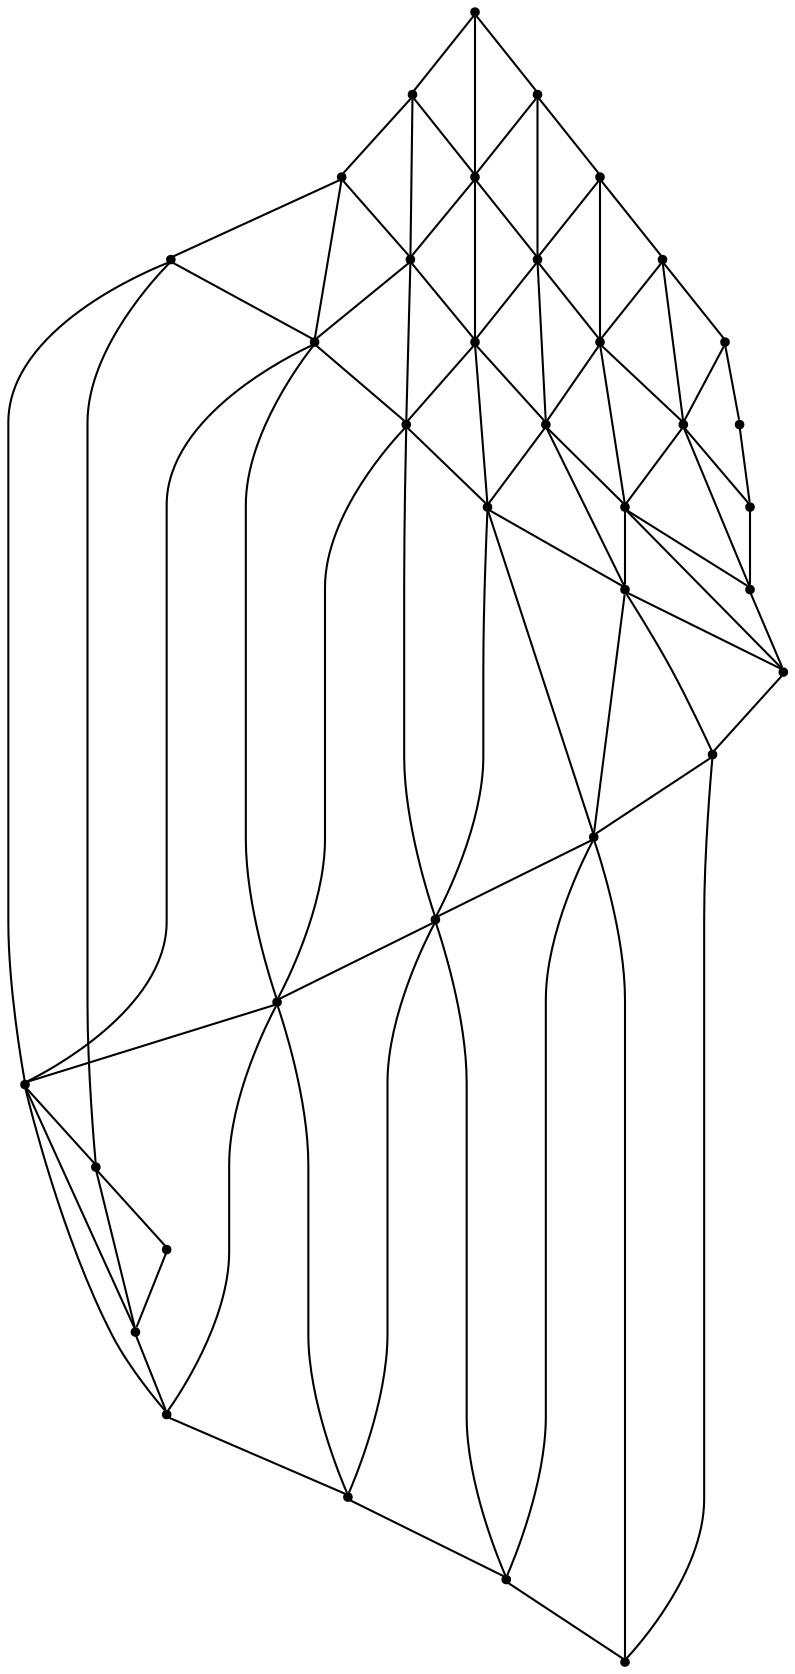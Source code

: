 graph {
  node [shape=point,comment="{\"directed\":false,\"doi\":\"10.4230/LIPIcs.GD.2024.3\",\"figure\":\"4\"}"]

  v0 [pos="1373.3270540060385,2036.6231842387506"]
  v1 [pos="1412.2147432016316,2104.66047883623"]
  v2 [pos="1451.102432397225,2172.6975191115016"]
  v3 [pos="1489.9902487844256,2240.7348137089816"]
  v4 [pos="1528.877937980019,2308.771853984253"]
  v5 [pos="1567.765627175612,2376.809148581733"]
  v6 [pos="1489.9902487844256,2376.809148581733"]
  v7 [pos="1217.7761700320577,2036.6231842387506"]
  v8 [pos="1256.6638592276513,2104.66047883623"]
  v9 [pos="1295.5516756148518,2172.6975191115016"]
  v10 [pos="1334.4393648104449,2240.7348137089816"]
  v11 [pos="1373.3270540060382,2308.771853984253"]
  v12 [pos="1412.2147432016316,2376.809148581733"]
  v13 [pos="1451.1024323972247,2308.7718539842526"]
  v14 [pos="1140.0007916408713,2036.6231842387506"]
  v15 [pos="1178.8884808364644,2104.6604788362306"]
  v16 [pos="1217.7761700320577,2172.6975191115016"]
  v17 [pos="1256.6638592276508,2240.734813708982"]
  v18 [pos="1295.5516756148518,2308.771853984253"]
  v19 [pos="1334.439364810445,2376.809148581733"]
  v20 [pos="1412.2147432016316,2240.7348137089816"]
  v21 [pos="1295.5516756148518,2036.6231842387506"]
  v22 [pos="1373.3270540060385,2172.6975191115016"]
  v23 [pos="1334.439364810445,2104.66047883623"]
  v24 [pos="1062.2253973507338,2036.6231842387506"]
  v25 [pos="1101.113102445278,2104.6604788362306"]
  v26 [pos="1140.0007916408713,2172.6975191115016"]
  v27 [pos="1178.8884808364646,2240.7348137089816"]
  v28 [pos="1217.7761700320575,2308.7718539842526"]
  v29 [pos="1256.663859227651,2376.809148581733"]
  v30 [pos="984.4498917679398,2036.6231842387506"]
  v31 [pos="1023.3376445593367,2104.66047883623"]
  v32 [pos="1062.2253973507336,2172.6975191115016"]
  v33 [pos="1101.113102445278,2240.734813708982"]
  v34 [pos="1140.000791640871,2308.771853984253"]
  v35 [pos="1178.8884808364646,2376.809148581733"]

  v1 -- v0 [id="-2",pos="1412.2147432016316,2104.66047883623 1373.3270540060385,2036.6231842387506 1373.3270540060385,2036.6231842387506 1373.3270540060385,2036.6231842387506"]
  v30 -- v24 [id="-4",pos="984.4498917679398,2036.6231842387506 1062.2253973507338,2036.6231842387506 1062.2253973507338,2036.6231842387506 1062.2253973507338,2036.6231842387506"]
  v24 -- v14 [id="-5",pos="1062.2253973507338,2036.6231842387506 1140.0007916408713,2036.6231842387506 1140.0007916408713,2036.6231842387506 1140.0007916408713,2036.6231842387506"]
  v14 -- v7 [id="-6",pos="1140.0007916408713,2036.6231842387506 1217.7761700320577,2036.6231842387506 1217.7761700320577,2036.6231842387506 1217.7761700320577,2036.6231842387506"]
  v7 -- v21 [id="-7",pos="1217.7761700320577,2036.6231842387506 1295.5516756148518,2036.6231842387506 1295.5516756148518,2036.6231842387506 1295.5516756148518,2036.6231842387506"]
  v21 -- v0 [id="-8",pos="1295.5516756148518,2036.6231842387506 1373.3270540060385,2036.6231842387506 1373.3270540060385,2036.6231842387506 1373.3270540060385,2036.6231842387506"]
  v31 -- v25 [id="-11",pos="1023.3376445593367,2104.66047883623 1101.113102445278,2104.6604788362306 1101.113102445278,2104.6604788362306 1101.113102445278,2104.6604788362306"]
  v25 -- v15 [id="-12",pos="1101.113102445278,2104.6604788362306 1178.8884808364644,2104.6604788362306 1178.8884808364644,2104.6604788362306 1178.8884808364644,2104.6604788362306"]
  v15 -- v8 [id="-13",pos="1178.8884808364644,2104.6604788362306 1256.6638592276513,2104.66047883623 1256.6638592276513,2104.66047883623 1256.6638592276513,2104.66047883623"]
  v8 -- v23 [id="-14",pos="1256.6638592276513,2104.66047883623 1334.439364810445,2104.66047883623 1334.439364810445,2104.66047883623 1334.439364810445,2104.66047883623"]
  v23 -- v1 [id="-15",pos="1334.439364810445,2104.66047883623 1412.2147432016316,2104.66047883623 1412.2147432016316,2104.66047883623 1412.2147432016316,2104.66047883623"]
  v32 -- v26 [id="-18",pos="1062.2253973507336,2172.6975191115016 1140.0007916408713,2172.6975191115016 1140.0007916408713,2172.6975191115016 1140.0007916408713,2172.6975191115016"]
  v26 -- v16 [id="-19",pos="1140.0007916408713,2172.6975191115016 1217.7761700320577,2172.6975191115016 1217.7761700320577,2172.6975191115016 1217.7761700320577,2172.6975191115016"]
  v16 -- v9 [id="-20",pos="1217.7761700320577,2172.6975191115016 1295.5516756148518,2172.6975191115016 1295.5516756148518,2172.6975191115016 1295.5516756148518,2172.6975191115016"]
  v9 -- v22 [id="-21",pos="1295.5516756148518,2172.6975191115016 1373.3270540060385,2172.6975191115016 1373.3270540060385,2172.6975191115016 1373.3270540060385,2172.6975191115016"]
  v22 -- v2 [id="-22",pos="1373.3270540060385,2172.6975191115016 1451.102432397225,2172.6975191115016 1451.102432397225,2172.6975191115016 1451.102432397225,2172.6975191115016"]
  v32 -- v25 [id="-25",pos="1062.2253973507336,2172.6975191115016 1101.113102445278,2104.6604788362306 1101.113102445278,2104.6604788362306 1101.113102445278,2104.6604788362306"]
  v25 -- v14 [id="-26",pos="1101.113102445278,2104.6604788362306 1140.0007916408713,2036.6231842387506 1140.0007916408713,2036.6231842387506 1140.0007916408713,2036.6231842387506"]
  v33 -- v27 [id="-29",pos="1101.113102445278,2240.734813708982 1178.8884808364646,2240.7348137089816 1178.8884808364646,2240.7348137089816 1178.8884808364646,2240.7348137089816"]
  v27 -- v17 [id="-30",pos="1178.8884808364646,2240.7348137089816 1256.6638592276508,2240.734813708982 1256.6638592276508,2240.734813708982 1256.6638592276508,2240.734813708982"]
  v17 -- v10 [id="-31",pos="1256.6638592276508,2240.734813708982 1334.4393648104449,2240.7348137089816 1334.4393648104449,2240.7348137089816 1334.4393648104449,2240.7348137089816"]
  v10 -- v20 [id="-32",pos="1334.4393648104449,2240.7348137089816 1412.2147432016316,2240.7348137089816 1412.2147432016316,2240.7348137089816 1412.2147432016316,2240.7348137089816"]
  v20 -- v3 [id="-33",pos="1412.2147432016316,2240.7348137089816 1489.9902487844256,2240.7348137089816 1489.9902487844256,2240.7348137089816 1489.9902487844256,2240.7348137089816"]
  v33 -- v26 [id="-36",pos="1101.113102445278,2240.734813708982 1140.0007916408713,2172.6975191115016 1140.0007916408713,2172.6975191115016 1140.0007916408713,2172.6975191115016"]
  v26 -- v15 [id="-37",pos="1140.0007916408713,2172.6975191115016 1178.8884808364644,2104.6604788362306 1178.8884808364644,2104.6604788362306 1178.8884808364644,2104.6604788362306"]
  v15 -- v7 [id="-38",pos="1178.8884808364644,2104.6604788362306 1217.7761700320577,2036.6231842387506 1217.7761700320577,2036.6231842387506 1217.7761700320577,2036.6231842387506"]
  v34 -- v28 [id="-41",pos="1140.000791640871,2308.771853984253 1217.7761700320575,2308.7718539842526 1217.7761700320575,2308.7718539842526 1217.7761700320575,2308.7718539842526"]
  v28 -- v18 [id="-42",pos="1217.7761700320575,2308.7718539842526 1295.5516756148518,2308.771853984253 1295.5516756148518,2308.771853984253 1295.5516756148518,2308.771853984253"]
  v18 -- v11 [id="-43",pos="1295.5516756148518,2308.771853984253 1373.3270540060382,2308.771853984253 1373.3270540060382,2308.771853984253 1373.3270540060382,2308.771853984253"]
  v11 -- v13 [id="-44",pos="1373.3270540060382,2308.771853984253 1451.1024323972247,2308.7718539842526 1451.1024323972247,2308.7718539842526 1451.1024323972247,2308.7718539842526"]
  v13 -- v4 [id="-45",pos="1451.1024323972247,2308.7718539842526 1528.877937980019,2308.771853984253 1528.877937980019,2308.771853984253 1528.877937980019,2308.771853984253"]
  v34 -- v27 [id="-48",pos="1140.000791640871,2308.771853984253 1178.8884808364646,2240.7348137089816 1178.8884808364646,2240.7348137089816 1178.8884808364646,2240.7348137089816"]
  v27 -- v16 [id="-49",pos="1178.8884808364646,2240.7348137089816 1217.7761700320577,2172.6975191115016 1217.7761700320577,2172.6975191115016 1217.7761700320577,2172.6975191115016"]
  v16 -- v8 [id="-50",pos="1217.7761700320577,2172.6975191115016 1256.6638592276513,2104.66047883623 1256.6638592276513,2104.66047883623 1256.6638592276513,2104.66047883623"]
  v8 -- v21 [id="-51",pos="1256.6638592276513,2104.66047883623 1295.5516756148518,2036.6231842387506 1295.5516756148518,2036.6231842387506 1295.5516756148518,2036.6231842387506"]
  v35 -- v29 [id="-53",pos="1178.8884808364646,2376.809148581733 1256.663859227651,2376.809148581733 1256.663859227651,2376.809148581733 1256.663859227651,2376.809148581733"]
  v29 -- v19 [id="-54",pos="1256.663859227651,2376.809148581733 1334.439364810445,2376.809148581733 1334.439364810445,2376.809148581733 1334.439364810445,2376.809148581733"]
  v19 -- v12 [id="-55",pos="1334.439364810445,2376.809148581733 1412.2147432016316,2376.809148581733 1412.2147432016316,2376.809148581733 1412.2147432016316,2376.809148581733"]
  v12 -- v6 [id="-56",pos="1412.2147432016316,2376.809148581733 1489.9902487844256,2376.809148581733 1489.9902487844256,2376.809148581733 1489.9902487844256,2376.809148581733"]
  v6 -- v5 [id="-57",pos="1489.9902487844256,2376.809148581733 1567.765627175612,2376.809148581733 1567.765627175612,2376.809148581733 1567.765627175612,2376.809148581733"]
  v17 -- v9 [id="-60",pos="1256.6638592276508,2240.734813708982 1295.5516756148518,2172.6975191115016 1295.5516756148518,2172.6975191115016 1295.5516756148518,2172.6975191115016"]
  v28 -- v17 [id="-62",pos="1217.7761700320575,2308.7718539842526 1256.6638592276508,2240.734813708982 1256.6638592276508,2240.734813708982 1256.6638592276508,2240.734813708982"]
  v35 -- v34 [id="-64",pos="1178.8884808364646,2376.809148581733 1140.000791640871,2308.771853984253 1140.000791640871,2308.771853984253 1140.000791640871,2308.771853984253"]
  v34 -- v33 [id="-65",pos="1140.000791640871,2308.771853984253 1101.113102445278,2240.734813708982 1101.113102445278,2240.734813708982 1101.113102445278,2240.734813708982"]
  v33 -- v32 [id="-66",pos="1101.113102445278,2240.734813708982 1062.2253973507336,2172.6975191115016 1062.2253973507336,2172.6975191115016 1062.2253973507336,2172.6975191115016"]
  v32 -- v31 [id="-67",pos="1062.2253973507336,2172.6975191115016 1023.3376445593367,2104.66047883623 1023.3376445593367,2104.66047883623 1023.3376445593367,2104.66047883623"]
  v31 -- v30 [id="-68",pos="1023.3376445593367,2104.66047883623 984.4498917679398,2036.6231842387506 984.4498917679398,2036.6231842387506 984.4498917679398,2036.6231842387506"]
  v29 -- v18 [id="-71",pos="1256.663859227651,2376.809148581733 1295.5516756148518,2308.771853984253 1295.5516756148518,2308.771853984253 1295.5516756148518,2308.771853984253"]
  v18 -- v10 [id="-72",pos="1295.5516756148518,2308.771853984253 1334.4393648104449,2240.7348137089816 1334.4393648104449,2240.7348137089816 1334.4393648104449,2240.7348137089816"]
  v10 -- v22 [id="-73",pos="1334.4393648104449,2240.7348137089816 1373.3270540060385,2172.6975191115016 1373.3270540060385,2172.6975191115016 1373.3270540060385,2172.6975191115016"]
  v22 -- v1 [id="-74",pos="1373.3270540060385,2172.6975191115016 1412.2147432016316,2104.66047883623 1412.2147432016316,2104.66047883623 1412.2147432016316,2104.66047883623"]
  v29 -- v28 [id="-77",pos="1256.663859227651,2376.809148581733 1217.7761700320575,2308.7718539842526 1217.7761700320575,2308.7718539842526 1217.7761700320575,2308.7718539842526"]
  v28 -- v27 [id="-78",pos="1217.7761700320575,2308.7718539842526 1178.8884808364646,2240.7348137089816 1178.8884808364646,2240.7348137089816 1178.8884808364646,2240.7348137089816"]
  v27 -- v26 [id="-79",pos="1178.8884808364646,2240.7348137089816 1140.0007916408713,2172.6975191115016 1140.0007916408713,2172.6975191115016 1140.0007916408713,2172.6975191115016"]
  v26 -- v25 [id="-80",pos="1140.0007916408713,2172.6975191115016 1101.113102445278,2104.6604788362306 1101.113102445278,2104.6604788362306 1101.113102445278,2104.6604788362306"]
  v25 -- v24 [id="-81",pos="1101.113102445278,2104.6604788362306 1062.2253973507338,2036.6231842387506 1062.2253973507338,2036.6231842387506 1062.2253973507338,2036.6231842387506"]
  v21 -- v23 [id="-84",pos="1295.5516756148518,2036.6231842387506 1334.439364810445,2104.66047883623 1334.439364810445,2104.66047883623 1334.439364810445,2104.66047883623"]
  v23 -- v22 [id="-85",pos="1334.439364810445,2104.66047883623 1373.3270540060385,2172.6975191115016 1373.3270540060385,2172.6975191115016 1373.3270540060385,2172.6975191115016"]
  v22 -- v20 [id="-86",pos="1373.3270540060385,2172.6975191115016 1412.2147432016316,2240.7348137089816 1412.2147432016316,2240.7348137089816 1412.2147432016316,2240.7348137089816"]
  v20 -- v13 [id="-87",pos="1412.2147432016316,2240.7348137089816 1451.1024323972247,2308.7718539842526 1451.1024323972247,2308.7718539842526 1451.1024323972247,2308.7718539842526"]
  v13 -- v6 [id="-88",pos="1451.1024323972247,2308.7718539842526 1489.9902487844256,2376.809148581733 1489.9902487844256,2376.809148581733 1489.9902487844256,2376.809148581733"]
  v19 -- v11 [id="-92",pos="1334.439364810445,2376.809148581733 1373.3270540060382,2308.771853984253 1373.3270540060382,2308.771853984253 1373.3270540060382,2308.771853984253"]
  v11 -- v20 [id="-93",pos="1373.3270540060382,2308.771853984253 1412.2147432016316,2240.7348137089816 1412.2147432016316,2240.7348137089816 1412.2147432016316,2240.7348137089816"]
  v20 -- v2 [id="-94",pos="1412.2147432016316,2240.7348137089816 1451.102432397225,2172.6975191115016 1451.102432397225,2172.6975191115016 1451.102432397225,2172.6975191115016"]
  v19 -- v18 [id="-97",pos="1334.439364810445,2376.809148581733 1295.5516756148518,2308.771853984253 1295.5516756148518,2308.771853984253 1295.5516756148518,2308.771853984253"]
  v18 -- v17 [id="-98",pos="1295.5516756148518,2308.771853984253 1256.6638592276508,2240.734813708982 1256.6638592276508,2240.734813708982 1256.6638592276508,2240.734813708982"]
  v17 -- v16 [id="-99",pos="1256.6638592276508,2240.734813708982 1217.7761700320577,2172.6975191115016 1217.7761700320577,2172.6975191115016 1217.7761700320577,2172.6975191115016"]
  v16 -- v15 [id="-100",pos="1217.7761700320577,2172.6975191115016 1178.8884808364644,2104.6604788362306 1178.8884808364644,2104.6604788362306 1178.8884808364644,2104.6604788362306"]
  v15 -- v14 [id="-101",pos="1178.8884808364644,2104.6604788362306 1140.0007916408713,2036.6231842387506 1140.0007916408713,2036.6231842387506 1140.0007916408713,2036.6231842387506"]
  v12 -- v13 [id="-104",pos="1412.2147432016316,2376.809148581733 1451.1024323972247,2308.7718539842526 1451.1024323972247,2308.7718539842526 1451.1024323972247,2308.7718539842526"]
  v13 -- v3 [id="-105",pos="1451.1024323972247,2308.7718539842526 1489.9902487844256,2240.7348137089816 1489.9902487844256,2240.7348137089816 1489.9902487844256,2240.7348137089816"]
  v9 -- v23 [id="-107",pos="1295.5516756148518,2172.6975191115016 1334.439364810445,2104.66047883623 1334.439364810445,2104.66047883623 1334.439364810445,2104.66047883623"]
  v12 -- v11 [id="-109",pos="1412.2147432016316,2376.809148581733 1373.3270540060382,2308.771853984253 1373.3270540060382,2308.771853984253 1373.3270540060382,2308.771853984253"]
  v11 -- v10 [id="-110",pos="1373.3270540060382,2308.771853984253 1334.4393648104449,2240.7348137089816 1334.4393648104449,2240.7348137089816 1334.4393648104449,2240.7348137089816"]
  v10 -- v9 [id="-111",pos="1334.4393648104449,2240.7348137089816 1295.5516756148518,2172.6975191115016 1295.5516756148518,2172.6975191115016 1295.5516756148518,2172.6975191115016"]
  v9 -- v8 [id="-112",pos="1295.5516756148518,2172.6975191115016 1256.6638592276513,2104.66047883623 1256.6638592276513,2104.66047883623 1256.6638592276513,2104.66047883623"]
  v8 -- v7 [id="-113",pos="1256.6638592276513,2104.66047883623 1217.7761700320577,2036.6231842387506 1217.7761700320577,2036.6231842387506 1217.7761700320577,2036.6231842387506"]
  v6 -- v4 [id="-116",pos="1489.9902487844256,2376.809148581733 1528.877937980019,2308.771853984253 1528.877937980019,2308.771853984253 1528.877937980019,2308.771853984253"]
  v5 -- v4 [id="-121",pos="1567.765627175612,2376.809148581733 1528.877937980019,2308.771853984253 1528.877937980019,2308.771853984253 1528.877937980019,2308.771853984253"]
  v4 -- v3 [id="-122",pos="1528.877937980019,2308.771853984253 1489.9902487844256,2240.7348137089816 1489.9902487844256,2240.7348137089816 1489.9902487844256,2240.7348137089816"]
  v3 -- v2 [id="-123",pos="1489.9902487844256,2240.7348137089816 1451.102432397225,2172.6975191115016 1451.102432397225,2172.6975191115016 1451.102432397225,2172.6975191115016"]
  v2 -- v1 [id="-124",pos="1451.102432397225,2172.6975191115016 1412.2147432016316,2104.66047883623 1412.2147432016316,2104.66047883623 1412.2147432016316,2104.66047883623"]
  v35 -- v28 [id="-125",pos="1178.8884808364646,2376.809148581733 1217.7761700320575,2308.7718539842526 1217.7761700320575,2308.7718539842526 1217.7761700320575,2308.7718539842526"]
  v23 -- v0 [id="-126",pos="1334.439364810445,2104.66047883623 1373.3270540060385,2036.6231842387506 1373.3270540060385,2036.6231842387506 1373.3270540060385,2036.6231842387506"]
}